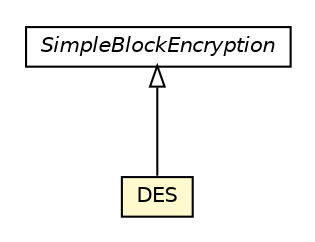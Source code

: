 #!/usr/local/bin/dot
#
# Class diagram 
# Generated by UMLGraph version R5_6-24-gf6e263 (http://www.umlgraph.org/)
#

digraph G {
	edge [fontname="Helvetica",fontsize=10,labelfontname="Helvetica",labelfontsize=10];
	node [fontname="Helvetica",fontsize=10,shape=plaintext];
	nodesep=0.25;
	ranksep=0.5;
	// org.universAAL.ontology.cryptographic.SimpleBlockEncryption
	c129719 [label=<<table title="org.universAAL.ontology.cryptographic.SimpleBlockEncryption" border="0" cellborder="1" cellspacing="0" cellpadding="2" port="p" href="../SimpleBlockEncryption.html">
		<tr><td><table border="0" cellspacing="0" cellpadding="1">
<tr><td align="center" balign="center"><font face="Helvetica-Oblique"> SimpleBlockEncryption </font></td></tr>
		</table></td></tr>
		</table>>, URL="../SimpleBlockEncryption.html", fontname="Helvetica", fontcolor="black", fontsize=10.0];
	// org.universAAL.ontology.cryptographic.symmetric.DES
	c129726 [label=<<table title="org.universAAL.ontology.cryptographic.symmetric.DES" border="0" cellborder="1" cellspacing="0" cellpadding="2" port="p" bgcolor="lemonChiffon" href="./DES.html">
		<tr><td><table border="0" cellspacing="0" cellpadding="1">
<tr><td align="center" balign="center"> DES </td></tr>
		</table></td></tr>
		</table>>, URL="./DES.html", fontname="Helvetica", fontcolor="black", fontsize=10.0];
	//org.universAAL.ontology.cryptographic.symmetric.DES extends org.universAAL.ontology.cryptographic.SimpleBlockEncryption
	c129719:p -> c129726:p [dir=back,arrowtail=empty];
}

